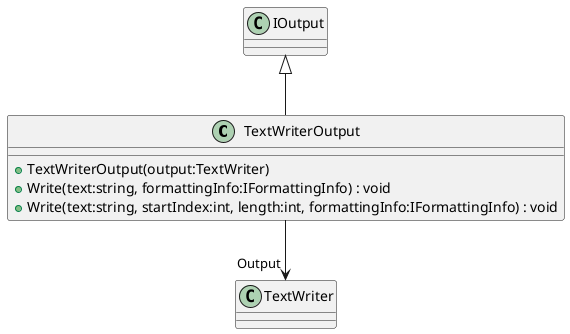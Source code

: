 @startuml
class TextWriterOutput {
    + TextWriterOutput(output:TextWriter)
    + Write(text:string, formattingInfo:IFormattingInfo) : void
    + Write(text:string, startIndex:int, length:int, formattingInfo:IFormattingInfo) : void
}
IOutput <|-- TextWriterOutput
TextWriterOutput --> "Output" TextWriter
@enduml
